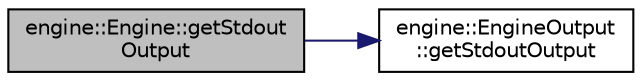 digraph "engine::Engine::getStdoutOutput"
{
 // LATEX_PDF_SIZE
  edge [fontname="Helvetica",fontsize="10",labelfontname="Helvetica",labelfontsize="10"];
  node [fontname="Helvetica",fontsize="10",shape=record];
  rankdir="LR";
  Node1 [label="engine::Engine::getStdout\lOutput",height=0.2,width=0.4,color="black", fillcolor="grey75", style="filled", fontcolor="black",tooltip=" "];
  Node1 -> Node2 [color="midnightblue",fontsize="10",style="solid",fontname="Helvetica"];
  Node2 [label="engine::EngineOutput\l::getStdoutOutput",height=0.2,width=0.4,color="black", fillcolor="white", style="filled",URL="$classengine_1_1EngineOutput.html#af00ce57b7f859424f846435e0a6cea8f",tooltip=" "];
}
